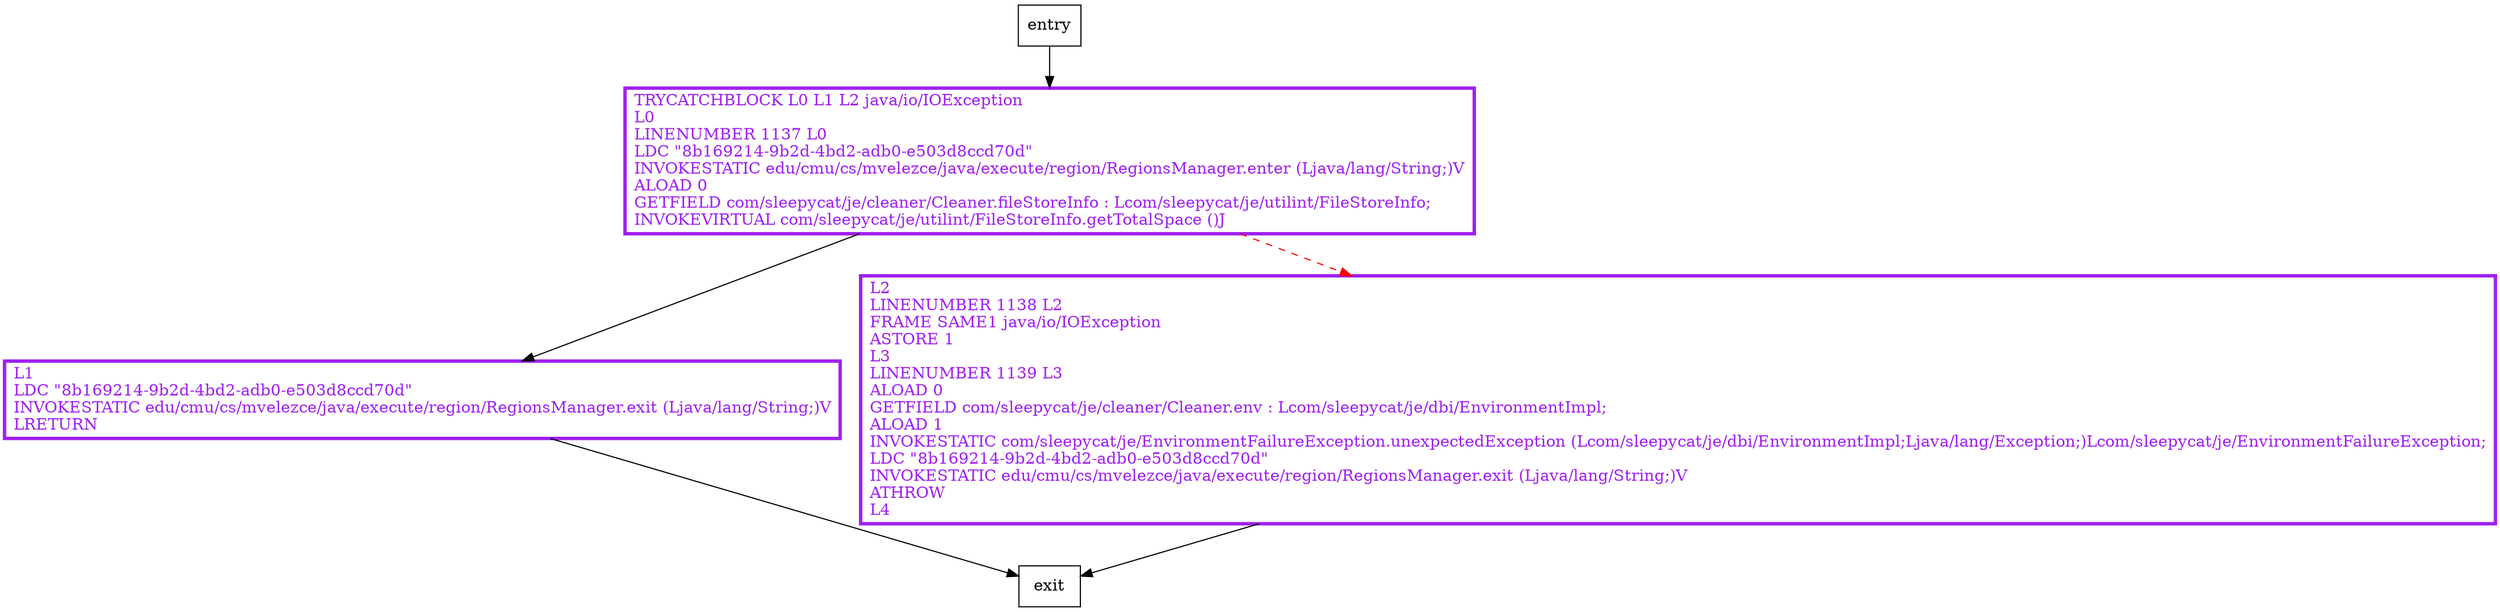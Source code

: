 digraph getDiskTotalSpace {
node [shape=record];
320982254 [label="L1\lLDC \"8b169214-9b2d-4bd2-adb0-e503d8ccd70d\"\lINVOKESTATIC edu/cmu/cs/mvelezce/java/execute/region/RegionsManager.exit (Ljava/lang/String;)V\lLRETURN\l"];
1794790983 [label="TRYCATCHBLOCK L0 L1 L2 java/io/IOException\lL0\lLINENUMBER 1137 L0\lLDC \"8b169214-9b2d-4bd2-adb0-e503d8ccd70d\"\lINVOKESTATIC edu/cmu/cs/mvelezce/java/execute/region/RegionsManager.enter (Ljava/lang/String;)V\lALOAD 0\lGETFIELD com/sleepycat/je/cleaner/Cleaner.fileStoreInfo : Lcom/sleepycat/je/utilint/FileStoreInfo;\lINVOKEVIRTUAL com/sleepycat/je/utilint/FileStoreInfo.getTotalSpace ()J\l"];
685922383 [label="L2\lLINENUMBER 1138 L2\lFRAME SAME1 java/io/IOException\lASTORE 1\lL3\lLINENUMBER 1139 L3\lALOAD 0\lGETFIELD com/sleepycat/je/cleaner/Cleaner.env : Lcom/sleepycat/je/dbi/EnvironmentImpl;\lALOAD 1\lINVOKESTATIC com/sleepycat/je/EnvironmentFailureException.unexpectedException (Lcom/sleepycat/je/dbi/EnvironmentImpl;Ljava/lang/Exception;)Lcom/sleepycat/je/EnvironmentFailureException;\lLDC \"8b169214-9b2d-4bd2-adb0-e503d8ccd70d\"\lINVOKESTATIC edu/cmu/cs/mvelezce/java/execute/region/RegionsManager.exit (Ljava/lang/String;)V\lATHROW\lL4\l"];
entry;
exit;
entry -> 1794790983
320982254 -> exit
1794790983 -> 320982254
1794790983 -> 685922383 [style=dashed, color=red]
685922383 -> exit
320982254[fontcolor="purple", penwidth=3, color="purple"];
1794790983[fontcolor="purple", penwidth=3, color="purple"];
685922383[fontcolor="purple", penwidth=3, color="purple"];
}

